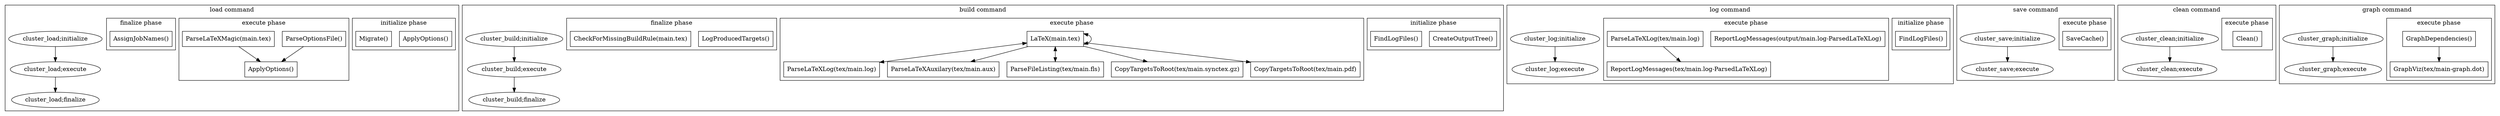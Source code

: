 digraph {
subgraph "cluster_load" {
  label = "load command";
  subgraph "cluster_load;initialize" {
    label = "initialize phase";
    "ApplyOptions(load;initialize;)" [shape=box,label="ApplyOptions()"];
    "Migrate(load;initialize;)" [shape=box,label="Migrate()"];
  }
  "cluster_load;initialize" -> "cluster_load;execute";
  subgraph "cluster_load;execute" {
    label = "execute phase";
    "ApplyOptions(load;execute;)" [shape=box,label="ApplyOptions()"];
    "ParseOptionsFile(load;execute;)" -> "ApplyOptions(load;execute;)";
    "ParseOptionsFile(load;execute;)" [shape=box,label="ParseOptionsFile()"];
    "ParseLaTeXMagic(load;execute;;main.tex)" -> "ApplyOptions(load;execute;)";
    "ParseLaTeXMagic(load;execute;;main.tex)" [shape=box,label="ParseLaTeXMagic(main.tex)"];
  }
  "cluster_load;execute" -> "cluster_load;finalize";
  subgraph "cluster_load;finalize" {
    label = "finalize phase";
    "AssignJobNames(load;finalize;)" [shape=box,label="AssignJobNames()"];
  }
}
subgraph "cluster_build" {
  label = "build command";
  subgraph "cluster_build;initialize" {
    label = "initialize phase";
    "CreateOutputTree(build;initialize;)" [shape=box,label="CreateOutputTree()"];
    "FindLogFiles(build;initialize;)" [shape=box,label="FindLogFiles()"];
  }
  "cluster_build;initialize" -> "cluster_build;execute";
  subgraph "cluster_build;execute" {
    label = "execute phase";
    "LaTeX(build;execute;;main.tex)" -> "LaTeX(build;execute;;main.tex)" [dir="both"];
    "LaTeX(build;execute;;main.tex)" -> "ParseLaTeXLog(build;execute;;tex/main.log)" [dir="both"];
    "LaTeX(build;execute;;main.tex)" -> "ParseLaTeXAuxilary(build;execute;;tex/main.aux)";
    "LaTeX(build;execute;;main.tex)" -> "ParseFileListing(build;execute;;tex/main.fls)" [dir="both"];
    "LaTeX(build;execute;;main.tex)" -> "CopyTargetsToRoot(build;execute;;tex/main.synctex.gz)";
    "LaTeX(build;execute;;main.tex)" -> "CopyTargetsToRoot(build;execute;;tex/main.pdf)";
    "LaTeX(build;execute;;main.tex)" [shape=box,label="LaTeX(main.tex)"];
    "ParseLaTeXLog(build;execute;;tex/main.log)" [shape=box,label="ParseLaTeXLog(tex/main.log)"];
    "ParseLaTeXAuxilary(build;execute;;tex/main.aux)" [shape=box,label="ParseLaTeXAuxilary(tex/main.aux)"];
    "ParseFileListing(build;execute;;tex/main.fls)" [shape=box,label="ParseFileListing(tex/main.fls)"];
    "CopyTargetsToRoot(build;execute;;tex/main.synctex.gz)" [shape=box,label="CopyTargetsToRoot(tex/main.synctex.gz)"];
    "CopyTargetsToRoot(build;execute;;tex/main.pdf)" [shape=box,label="CopyTargetsToRoot(tex/main.pdf)"];
  }
  "cluster_build;execute" -> "cluster_build;finalize";
  subgraph "cluster_build;finalize" {
    label = "finalize phase";
    "LogProducedTargets(build;finalize;)" [shape=box,label="LogProducedTargets()"];
    "CheckForMissingBuildRule(build;finalize;;main.tex)" [shape=box,label="CheckForMissingBuildRule(main.tex)"];
  }
}
subgraph "cluster_log" {
  label = "log command";
  subgraph "cluster_log;initialize" {
    label = "initialize phase";
    "FindLogFiles(log;initialize;)" [shape=box,label="FindLogFiles()"];
  }
  "cluster_log;initialize" -> "cluster_log;execute";
  subgraph "cluster_log;execute" {
    label = "execute phase";
    "ReportLogMessages(log;execute;;output/main.log-ParsedLaTeXLog)" [shape=box,label="ReportLogMessages(output/main.log-ParsedLaTeXLog)"];
    "ReportLogMessages(log;execute;;tex/main.log-ParsedLaTeXLog)" [shape=box,label="ReportLogMessages(tex/main.log-ParsedLaTeXLog)"];
    "ParseLaTeXLog(log;execute;;tex/main.log)" -> "ReportLogMessages(log;execute;;tex/main.log-ParsedLaTeXLog)";
    "ParseLaTeXLog(log;execute;;tex/main.log)" [shape=box,label="ParseLaTeXLog(tex/main.log)"];
  }
}
subgraph "cluster_save" {
  label = "save command";
  "cluster_save;initialize" -> "cluster_save;execute";
  subgraph "cluster_save;execute" {
    label = "execute phase";
    "SaveCache(save;execute;)" [shape=box,label="SaveCache()"];
  }
}
subgraph "cluster_clean" {
  label = "clean command";
  "cluster_clean;initialize" -> "cluster_clean;execute";
  subgraph "cluster_clean;execute" {
    label = "execute phase";
    "Clean(clean;execute;)" [shape=box,label="Clean()"];
  }
}
subgraph "cluster_graph" {
  label = "graph command";
  "cluster_graph;initialize" -> "cluster_graph;execute";
  subgraph "cluster_graph;execute" {
    label = "execute phase";
    "GraphDependencies(graph;execute;)" -> "GraphViz(graph;execute;;tex/main-graph.dot)";
    "GraphDependencies(graph;execute;)" [shape=box,label="GraphDependencies()"];
    "GraphViz(graph;execute;;tex/main-graph.dot)" [shape=box,label="GraphViz(tex/main-graph.dot)"];
  }
}
}